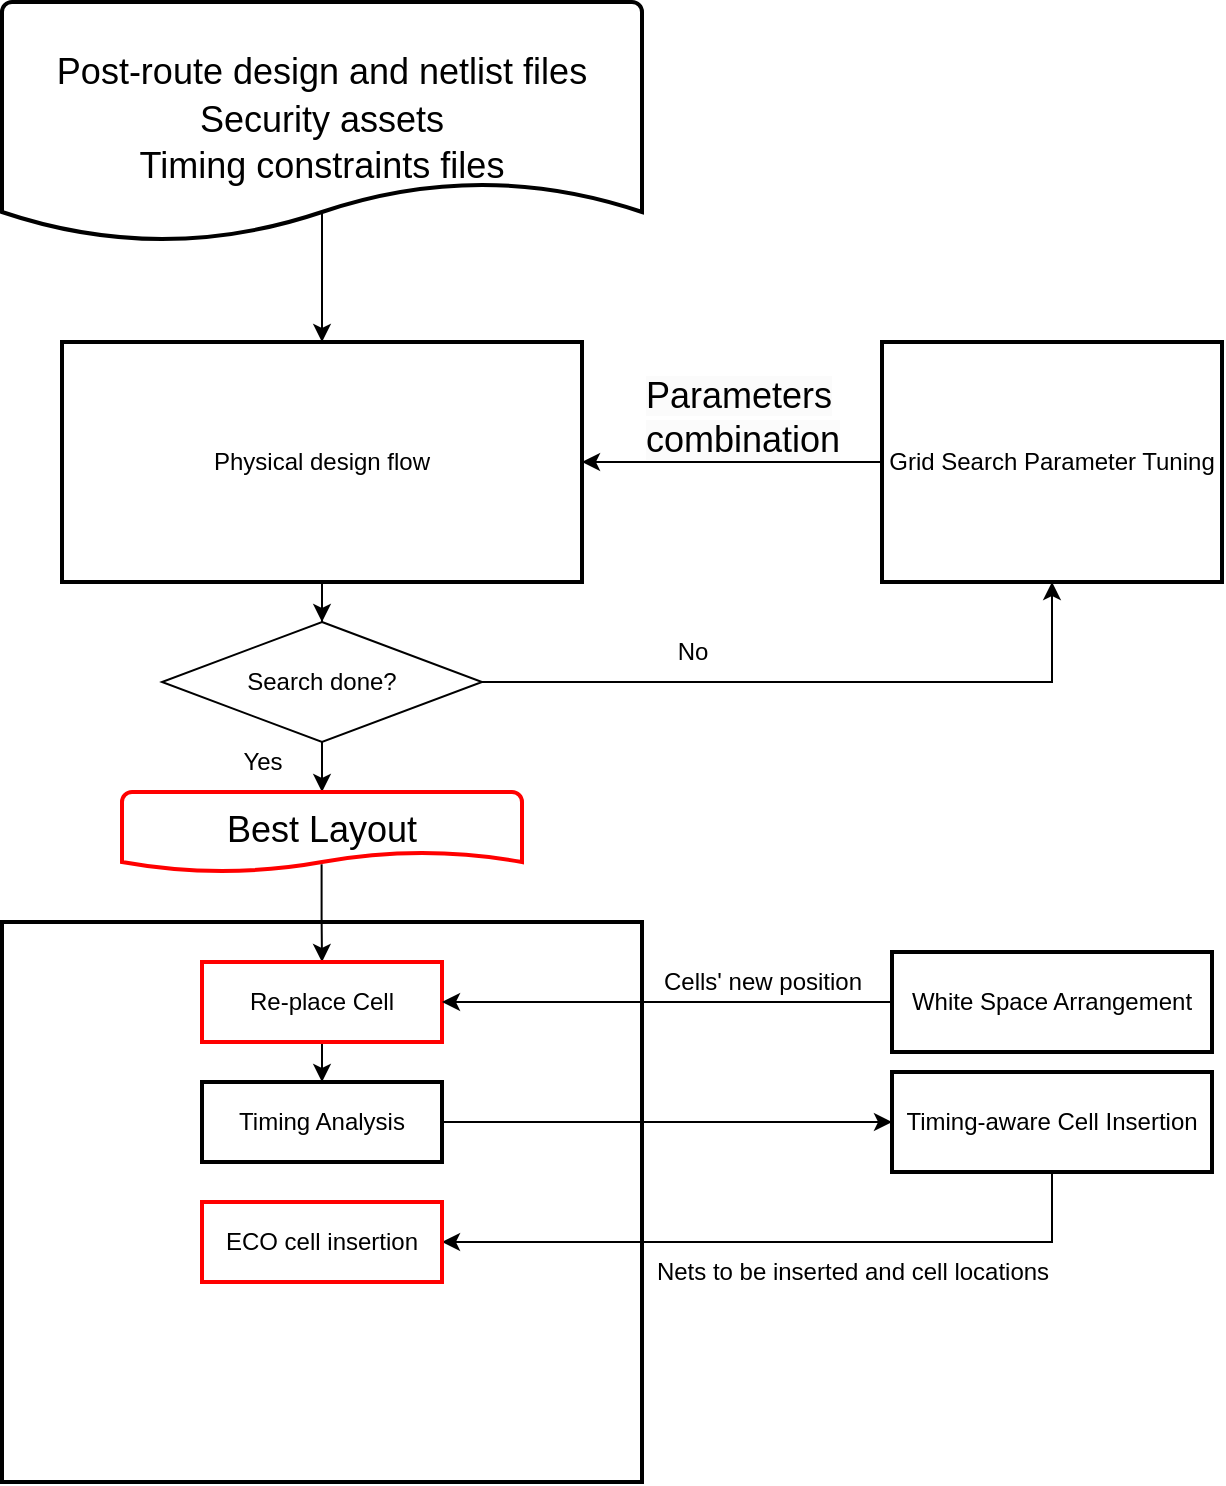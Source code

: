 <mxfile version="21.6.9" type="github">
  <diagram name="第 1 页" id="t5FS3aMnHCgzbePnOyH1">
    <mxGraphModel dx="819" dy="450" grid="1" gridSize="10" guides="1" tooltips="1" connect="1" arrows="1" fold="1" page="1" pageScale="1" pageWidth="827" pageHeight="1169" math="0" shadow="0">
      <root>
        <mxCell id="0" />
        <mxCell id="1" parent="0" />
        <mxCell id="CBAgTlsIs-DkMfHLFl_2-2" value="" style="edgeStyle=orthogonalEdgeStyle;rounded=0;orthogonalLoop=1;jettySize=auto;html=1;exitX=0.5;exitY=0.875;exitDx=0;exitDy=0;exitPerimeter=0;" edge="1" parent="1" source="-TYATiI-0GPuza4M0UlQ-1" target="CBAgTlsIs-DkMfHLFl_2-1">
          <mxGeometry relative="1" as="geometry" />
        </mxCell>
        <mxCell id="-TYATiI-0GPuza4M0UlQ-1" value="&lt;p style=&quot;line-height: 180%;&quot;&gt;&lt;font style=&quot;font-size: 18px;&quot;&gt;Post-route design and netlist files&lt;br&gt;Security assets&lt;br&gt;Timing constraints files&lt;/font&gt;&lt;/p&gt;" style="strokeWidth=2;html=1;shape=mxgraph.flowchart.document2;whiteSpace=wrap;size=0.25;" parent="1" vertex="1">
          <mxGeometry x="680" y="180" width="320" height="120" as="geometry" />
        </mxCell>
        <mxCell id="CBAgTlsIs-DkMfHLFl_2-35" value="" style="edgeStyle=orthogonalEdgeStyle;rounded=0;orthogonalLoop=1;jettySize=auto;html=1;" edge="1" parent="1" source="CBAgTlsIs-DkMfHLFl_2-1" target="CBAgTlsIs-DkMfHLFl_2-7">
          <mxGeometry relative="1" as="geometry" />
        </mxCell>
        <mxCell id="CBAgTlsIs-DkMfHLFl_2-1" value="Physical design flow" style="whiteSpace=wrap;html=1;strokeWidth=2;" vertex="1" parent="1">
          <mxGeometry x="710" y="350" width="260" height="120" as="geometry" />
        </mxCell>
        <mxCell id="CBAgTlsIs-DkMfHLFl_2-5" value="Grid Search Parameter Tuning" style="whiteSpace=wrap;html=1;strokeWidth=2;" vertex="1" parent="1">
          <mxGeometry x="1120" y="350" width="170" height="120" as="geometry" />
        </mxCell>
        <mxCell id="CBAgTlsIs-DkMfHLFl_2-19" value="" style="edgeStyle=orthogonalEdgeStyle;rounded=0;orthogonalLoop=1;jettySize=auto;html=1;" edge="1" parent="1" source="CBAgTlsIs-DkMfHLFl_2-7" target="CBAgTlsIs-DkMfHLFl_2-18">
          <mxGeometry relative="1" as="geometry" />
        </mxCell>
        <mxCell id="CBAgTlsIs-DkMfHLFl_2-7" value="Search done?" style="rhombus;whiteSpace=wrap;html=1;" vertex="1" parent="1">
          <mxGeometry x="760" y="490" width="160" height="60" as="geometry" />
        </mxCell>
        <mxCell id="CBAgTlsIs-DkMfHLFl_2-8" value="" style="endArrow=classic;html=1;rounded=0;exitX=1;exitY=0.5;exitDx=0;exitDy=0;entryX=0.5;entryY=1;entryDx=0;entryDy=0;" edge="1" parent="1" source="CBAgTlsIs-DkMfHLFl_2-7" target="CBAgTlsIs-DkMfHLFl_2-5">
          <mxGeometry width="50" height="50" relative="1" as="geometry">
            <mxPoint x="700" y="550" as="sourcePoint" />
            <mxPoint x="750" y="500" as="targetPoint" />
            <Array as="points">
              <mxPoint x="1205" y="520" />
            </Array>
          </mxGeometry>
        </mxCell>
        <mxCell id="CBAgTlsIs-DkMfHLFl_2-13" value="" style="whiteSpace=wrap;html=1;strokeWidth=2;" vertex="1" parent="1">
          <mxGeometry x="680" y="640" width="320" height="280" as="geometry" />
        </mxCell>
        <mxCell id="CBAgTlsIs-DkMfHLFl_2-14" value="No" style="text;html=1;align=center;verticalAlign=middle;resizable=0;points=[];autosize=1;strokeColor=none;fillColor=none;" vertex="1" parent="1">
          <mxGeometry x="1005" y="490" width="40" height="30" as="geometry" />
        </mxCell>
        <mxCell id="CBAgTlsIs-DkMfHLFl_2-15" value="Yes" style="text;html=1;align=center;verticalAlign=middle;resizable=0;points=[];autosize=1;strokeColor=none;fillColor=none;" vertex="1" parent="1">
          <mxGeometry x="790" y="545" width="40" height="30" as="geometry" />
        </mxCell>
        <mxCell id="CBAgTlsIs-DkMfHLFl_2-37" value="" style="edgeStyle=orthogonalEdgeStyle;rounded=0;orthogonalLoop=1;jettySize=auto;html=1;exitX=0.499;exitY=0.902;exitDx=0;exitDy=0;exitPerimeter=0;entryX=0.5;entryY=0;entryDx=0;entryDy=0;" edge="1" parent="1" source="CBAgTlsIs-DkMfHLFl_2-18" target="CBAgTlsIs-DkMfHLFl_2-22">
          <mxGeometry relative="1" as="geometry" />
        </mxCell>
        <mxCell id="CBAgTlsIs-DkMfHLFl_2-18" value="&lt;p style=&quot;line-height: 180%;&quot;&gt;&lt;span style=&quot;font-size: 18px;&quot;&gt;Best Layout&lt;/span&gt;&lt;/p&gt;" style="strokeWidth=2;html=1;shape=mxgraph.flowchart.document2;whiteSpace=wrap;size=0.25;strokeColor=#FF0000;" vertex="1" parent="1">
          <mxGeometry x="740" y="575" width="200" height="40" as="geometry" />
        </mxCell>
        <mxCell id="CBAgTlsIs-DkMfHLFl_2-20" value="White Space Arrangement" style="whiteSpace=wrap;html=1;strokeWidth=2;" vertex="1" parent="1">
          <mxGeometry x="1125" y="655" width="160" height="50" as="geometry" />
        </mxCell>
        <mxCell id="CBAgTlsIs-DkMfHLFl_2-31" value="" style="edgeStyle=orthogonalEdgeStyle;rounded=0;orthogonalLoop=1;jettySize=auto;html=1;" edge="1" parent="1" source="CBAgTlsIs-DkMfHLFl_2-22" target="CBAgTlsIs-DkMfHLFl_2-30">
          <mxGeometry relative="1" as="geometry" />
        </mxCell>
        <mxCell id="CBAgTlsIs-DkMfHLFl_2-22" value="Re-place Cell" style="whiteSpace=wrap;html=1;strokeWidth=2;strokeColor=#FF0000;" vertex="1" parent="1">
          <mxGeometry x="780" y="660" width="120" height="40" as="geometry" />
        </mxCell>
        <mxCell id="CBAgTlsIs-DkMfHLFl_2-23" value="" style="endArrow=classic;html=1;rounded=0;exitX=0;exitY=0.5;exitDx=0;exitDy=0;entryX=1;entryY=0.5;entryDx=0;entryDy=0;" edge="1" parent="1" source="CBAgTlsIs-DkMfHLFl_2-20" target="CBAgTlsIs-DkMfHLFl_2-22">
          <mxGeometry width="50" height="50" relative="1" as="geometry">
            <mxPoint x="1100" y="749.58" as="sourcePoint" />
            <mxPoint x="895.5" y="725" as="targetPoint" />
          </mxGeometry>
        </mxCell>
        <mxCell id="CBAgTlsIs-DkMfHLFl_2-33" value="" style="edgeStyle=orthogonalEdgeStyle;rounded=0;orthogonalLoop=1;jettySize=auto;html=1;" edge="1" parent="1" source="CBAgTlsIs-DkMfHLFl_2-30" target="CBAgTlsIs-DkMfHLFl_2-32">
          <mxGeometry relative="1" as="geometry" />
        </mxCell>
        <mxCell id="CBAgTlsIs-DkMfHLFl_2-30" value="Timing Analysis" style="whiteSpace=wrap;html=1;strokeColor=#000000;strokeWidth=2;" vertex="1" parent="1">
          <mxGeometry x="780" y="720" width="120" height="40" as="geometry" />
        </mxCell>
        <mxCell id="CBAgTlsIs-DkMfHLFl_2-32" value="Timing-aware Cell Insertion" style="whiteSpace=wrap;html=1;strokeColor=#000000;strokeWidth=2;" vertex="1" parent="1">
          <mxGeometry x="1125" y="715" width="160" height="50" as="geometry" />
        </mxCell>
        <mxCell id="CBAgTlsIs-DkMfHLFl_2-34" value="&lt;span style=&quot;color: rgb(0, 0, 0); font-family: Helvetica; font-size: 18px; font-style: normal; font-variant-ligatures: normal; font-variant-caps: normal; font-weight: 400; letter-spacing: normal; orphans: 2; text-align: center; text-indent: 0px; text-transform: none; widows: 2; word-spacing: 0px; -webkit-text-stroke-width: 0px; background-color: rgb(251, 251, 251); text-decoration-thickness: initial; text-decoration-style: initial; text-decoration-color: initial; float: none; display: inline !important;&quot;&gt;Parameters &lt;br&gt;combination&lt;/span&gt;" style="text;whiteSpace=wrap;html=1;" vertex="1" parent="1">
          <mxGeometry x="1000" y="360" width="100" height="50" as="geometry" />
        </mxCell>
        <mxCell id="CBAgTlsIs-DkMfHLFl_2-36" value="" style="endArrow=classic;html=1;rounded=0;exitX=0;exitY=0.5;exitDx=0;exitDy=0;entryX=1;entryY=0.5;entryDx=0;entryDy=0;" edge="1" parent="1" source="CBAgTlsIs-DkMfHLFl_2-5" target="CBAgTlsIs-DkMfHLFl_2-1">
          <mxGeometry width="50" height="50" relative="1" as="geometry">
            <mxPoint x="650" y="390" as="sourcePoint" />
            <mxPoint x="700" y="340" as="targetPoint" />
          </mxGeometry>
        </mxCell>
        <mxCell id="CBAgTlsIs-DkMfHLFl_2-38" value="Cells&#39; new position" style="text;html=1;align=center;verticalAlign=middle;resizable=0;points=[];autosize=1;strokeColor=none;fillColor=none;" vertex="1" parent="1">
          <mxGeometry x="1000" y="655" width="120" height="30" as="geometry" />
        </mxCell>
        <mxCell id="CBAgTlsIs-DkMfHLFl_2-39" value="" style="endArrow=classic;html=1;rounded=0;exitX=0.5;exitY=1;exitDx=0;exitDy=0;entryX=1;entryY=0.5;entryDx=0;entryDy=0;" edge="1" parent="1" source="CBAgTlsIs-DkMfHLFl_2-32" target="CBAgTlsIs-DkMfHLFl_2-40">
          <mxGeometry width="50" height="50" relative="1" as="geometry">
            <mxPoint x="940" y="720" as="sourcePoint" />
            <mxPoint x="1060" y="800" as="targetPoint" />
            <Array as="points">
              <mxPoint x="1205" y="800" />
            </Array>
          </mxGeometry>
        </mxCell>
        <mxCell id="CBAgTlsIs-DkMfHLFl_2-40" value="ECO cell insertion" style="whiteSpace=wrap;html=1;strokeColor=#FF0000;strokeWidth=2;" vertex="1" parent="1">
          <mxGeometry x="780" y="780" width="120" height="40" as="geometry" />
        </mxCell>
        <mxCell id="CBAgTlsIs-DkMfHLFl_2-41" value="Nets to be inserted and cell locations" style="text;html=1;align=center;verticalAlign=middle;resizable=0;points=[];autosize=1;strokeColor=none;fillColor=none;" vertex="1" parent="1">
          <mxGeometry x="995" y="800" width="220" height="30" as="geometry" />
        </mxCell>
      </root>
    </mxGraphModel>
  </diagram>
</mxfile>
